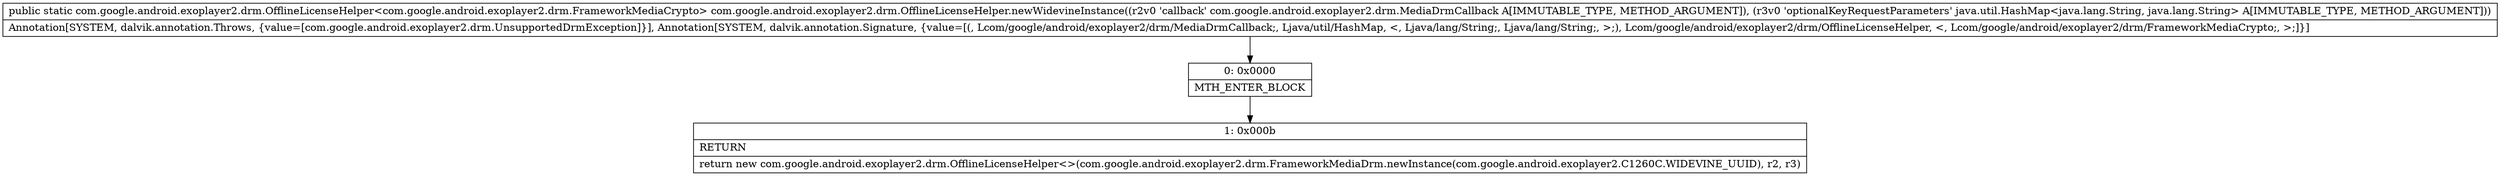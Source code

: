 digraph "CFG forcom.google.android.exoplayer2.drm.OfflineLicenseHelper.newWidevineInstance(Lcom\/google\/android\/exoplayer2\/drm\/MediaDrmCallback;Ljava\/util\/HashMap;)Lcom\/google\/android\/exoplayer2\/drm\/OfflineLicenseHelper;" {
Node_0 [shape=record,label="{0\:\ 0x0000|MTH_ENTER_BLOCK\l}"];
Node_1 [shape=record,label="{1\:\ 0x000b|RETURN\l|return new com.google.android.exoplayer2.drm.OfflineLicenseHelper\<\>(com.google.android.exoplayer2.drm.FrameworkMediaDrm.newInstance(com.google.android.exoplayer2.C1260C.WIDEVINE_UUID), r2, r3)\l}"];
MethodNode[shape=record,label="{public static com.google.android.exoplayer2.drm.OfflineLicenseHelper\<com.google.android.exoplayer2.drm.FrameworkMediaCrypto\> com.google.android.exoplayer2.drm.OfflineLicenseHelper.newWidevineInstance((r2v0 'callback' com.google.android.exoplayer2.drm.MediaDrmCallback A[IMMUTABLE_TYPE, METHOD_ARGUMENT]), (r3v0 'optionalKeyRequestParameters' java.util.HashMap\<java.lang.String, java.lang.String\> A[IMMUTABLE_TYPE, METHOD_ARGUMENT]))  | Annotation[SYSTEM, dalvik.annotation.Throws, \{value=[com.google.android.exoplayer2.drm.UnsupportedDrmException]\}], Annotation[SYSTEM, dalvik.annotation.Signature, \{value=[(, Lcom\/google\/android\/exoplayer2\/drm\/MediaDrmCallback;, Ljava\/util\/HashMap, \<, Ljava\/lang\/String;, Ljava\/lang\/String;, \>;), Lcom\/google\/android\/exoplayer2\/drm\/OfflineLicenseHelper, \<, Lcom\/google\/android\/exoplayer2\/drm\/FrameworkMediaCrypto;, \>;]\}]\l}"];
MethodNode -> Node_0;
Node_0 -> Node_1;
}

